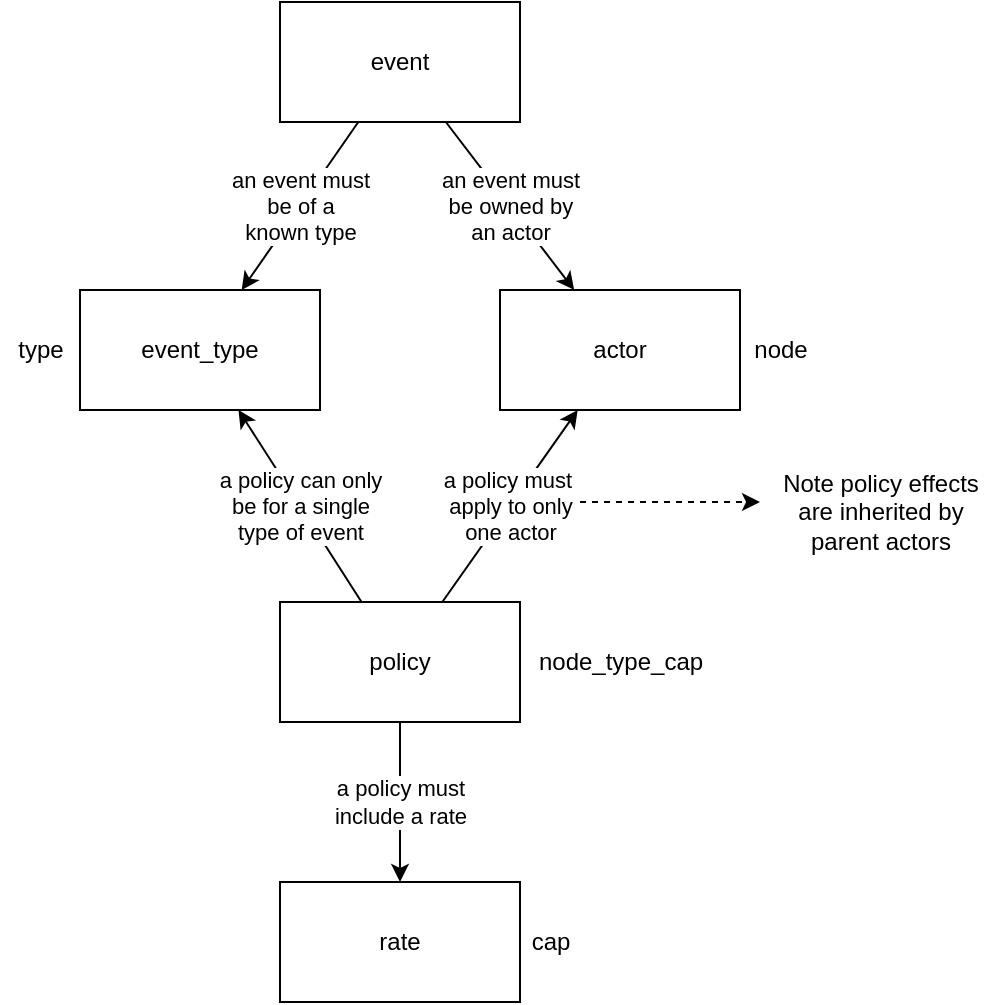 <mxfile version="14.6.5" type="device"><diagram id="zFvd5jKPy0wU7V82dzVA" name="Page-1"><mxGraphModel dx="798" dy="567" grid="1" gridSize="10" guides="1" tooltips="1" connect="1" arrows="1" fold="1" page="1" pageScale="1" pageWidth="1169" pageHeight="827" math="0" shadow="0"><root><mxCell id="0"/><mxCell id="1" parent="0"/><mxCell id="_6NvYw3AXgz8xjaf4_M6-8" value="an event must &lt;br&gt;be of a &lt;br&gt;known type" style="edgeStyle=none;rounded=0;orthogonalLoop=1;jettySize=auto;html=1;" edge="1" parent="1" source="_6NvYw3AXgz8xjaf4_M6-1" target="_6NvYw3AXgz8xjaf4_M6-2"><mxGeometry relative="1" as="geometry"/></mxCell><mxCell id="_6NvYw3AXgz8xjaf4_M6-9" value="an event must &lt;br&gt;be owned by &lt;br&gt;an actor" style="edgeStyle=none;rounded=0;orthogonalLoop=1;jettySize=auto;html=1;" edge="1" parent="1" source="_6NvYw3AXgz8xjaf4_M6-1" target="_6NvYw3AXgz8xjaf4_M6-5"><mxGeometry relative="1" as="geometry"/></mxCell><mxCell id="_6NvYw3AXgz8xjaf4_M6-1" value="event" style="rounded=0;whiteSpace=wrap;html=1;" vertex="1" parent="1"><mxGeometry x="400" y="150" width="120" height="60" as="geometry"/></mxCell><mxCell id="_6NvYw3AXgz8xjaf4_M6-2" value="event_type" style="rounded=0;whiteSpace=wrap;html=1;" vertex="1" parent="1"><mxGeometry x="300" y="294" width="120" height="60" as="geometry"/></mxCell><mxCell id="_6NvYw3AXgz8xjaf4_M6-5" value="actor" style="rounded=0;whiteSpace=wrap;html=1;" vertex="1" parent="1"><mxGeometry x="510" y="294" width="120" height="60" as="geometry"/></mxCell><mxCell id="_6NvYw3AXgz8xjaf4_M6-10" value="rate" style="rounded=0;whiteSpace=wrap;html=1;" vertex="1" parent="1"><mxGeometry x="400" y="590" width="120" height="60" as="geometry"/></mxCell><mxCell id="_6NvYw3AXgz8xjaf4_M6-13" value="a policy must&amp;nbsp;&lt;br&gt;apply to only &lt;br&gt;one actor" style="edgeStyle=none;rounded=0;orthogonalLoop=1;jettySize=auto;html=1;" edge="1" parent="1" source="_6NvYw3AXgz8xjaf4_M6-11" target="_6NvYw3AXgz8xjaf4_M6-5"><mxGeometry relative="1" as="geometry"/></mxCell><mxCell id="_6NvYw3AXgz8xjaf4_M6-14" value="a policy can only&lt;br&gt;be for a single&lt;br&gt;type of event" style="edgeStyle=none;rounded=0;orthogonalLoop=1;jettySize=auto;html=1;" edge="1" parent="1" source="_6NvYw3AXgz8xjaf4_M6-11" target="_6NvYw3AXgz8xjaf4_M6-2"><mxGeometry relative="1" as="geometry"/></mxCell><mxCell id="_6NvYw3AXgz8xjaf4_M6-15" value="a policy must &lt;br&gt;include a rate" style="edgeStyle=none;rounded=0;orthogonalLoop=1;jettySize=auto;html=1;" edge="1" parent="1" source="_6NvYw3AXgz8xjaf4_M6-11" target="_6NvYw3AXgz8xjaf4_M6-10"><mxGeometry relative="1" as="geometry"/></mxCell><mxCell id="_6NvYw3AXgz8xjaf4_M6-11" value="policy" style="rounded=0;whiteSpace=wrap;html=1;" vertex="1" parent="1"><mxGeometry x="400" y="450" width="120" height="60" as="geometry"/></mxCell><mxCell id="_6NvYw3AXgz8xjaf4_M6-17" value="node_type_cap" style="text;html=1;align=center;verticalAlign=middle;resizable=0;points=[];autosize=1;strokeColor=none;" vertex="1" parent="1"><mxGeometry x="520" y="470" width="100" height="20" as="geometry"/></mxCell><mxCell id="_6NvYw3AXgz8xjaf4_M6-18" value="cap" style="text;html=1;align=center;verticalAlign=middle;resizable=0;points=[];autosize=1;strokeColor=none;" vertex="1" parent="1"><mxGeometry x="520" y="610" width="30" height="20" as="geometry"/></mxCell><mxCell id="_6NvYw3AXgz8xjaf4_M6-19" value="type" style="text;html=1;align=center;verticalAlign=middle;resizable=0;points=[];autosize=1;strokeColor=none;" vertex="1" parent="1"><mxGeometry x="260" y="314" width="40" height="20" as="geometry"/></mxCell><mxCell id="_6NvYw3AXgz8xjaf4_M6-21" value="node" style="text;html=1;align=center;verticalAlign=middle;resizable=0;points=[];autosize=1;strokeColor=none;" vertex="1" parent="1"><mxGeometry x="630" y="314" width="40" height="20" as="geometry"/></mxCell><mxCell id="_6NvYw3AXgz8xjaf4_M6-22" value="" style="endArrow=classic;html=1;dashed=1;" edge="1" parent="1"><mxGeometry width="50" height="50" relative="1" as="geometry"><mxPoint x="550" y="400" as="sourcePoint"/><mxPoint x="640" y="400" as="targetPoint"/></mxGeometry></mxCell><mxCell id="_6NvYw3AXgz8xjaf4_M6-23" value="Note policy effects &lt;br&gt;are inherited by &lt;br&gt;parent actors" style="text;html=1;align=center;verticalAlign=middle;resizable=0;points=[];autosize=1;strokeColor=none;" vertex="1" parent="1"><mxGeometry x="645" y="380" width="110" height="50" as="geometry"/></mxCell></root></mxGraphModel></diagram></mxfile>
